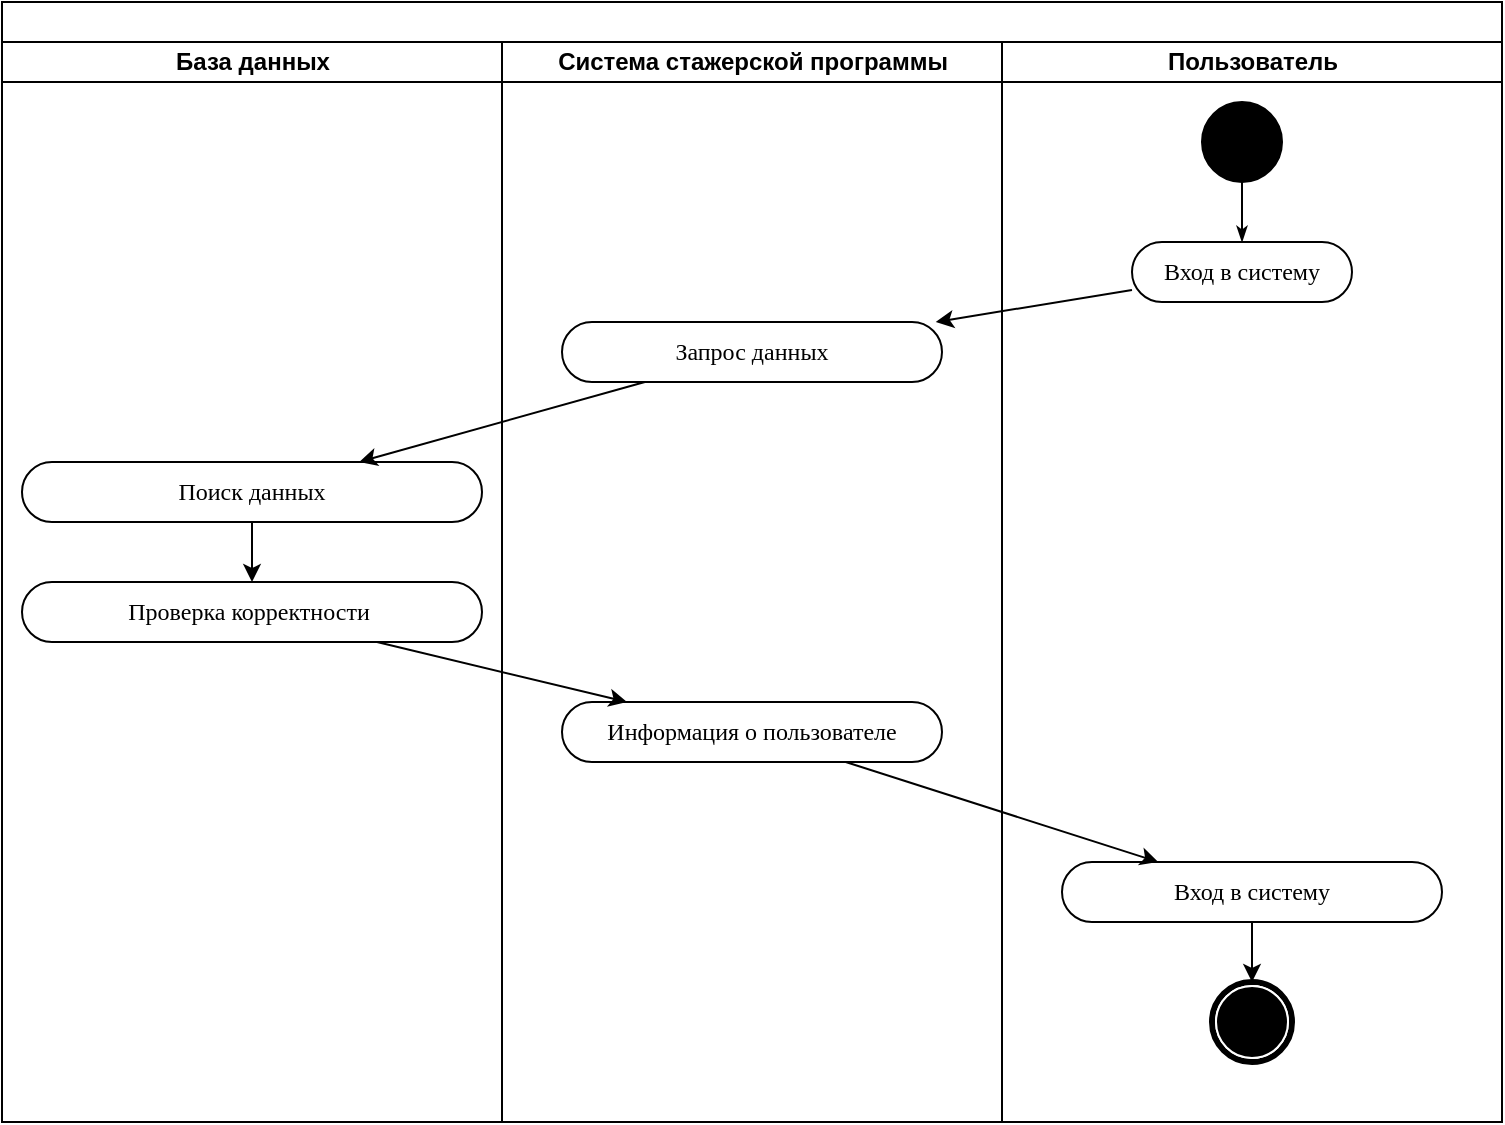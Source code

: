 <mxfile version="27.1.4">
  <diagram name="Page-1" id="0783ab3e-0a74-02c8-0abd-f7b4e66b4bec">
    <mxGraphModel dx="914" dy="820" grid="1" gridSize="10" guides="1" tooltips="1" connect="1" arrows="1" fold="1" page="1" pageScale="1" pageWidth="850" pageHeight="1100" background="none" math="0" shadow="0">
      <root>
        <mxCell id="0" />
        <mxCell id="1" parent="0" />
        <mxCell id="1c1d494c118603dd-1" value="" style="swimlane;html=1;childLayout=stackLayout;startSize=20;rounded=0;shadow=0;comic=0;labelBackgroundColor=none;strokeWidth=1;fontFamily=Verdana;fontSize=12;align=center;" parent="1" vertex="1">
          <mxGeometry x="30" width="750" height="560" as="geometry">
            <mxRectangle x="40" y="20" width="70" height="30" as="alternateBounds" />
          </mxGeometry>
        </mxCell>
        <mxCell id="1c1d494c118603dd-2" value="База данных" style="swimlane;html=1;startSize=20;" parent="1c1d494c118603dd-1" vertex="1">
          <mxGeometry y="20" width="250" height="540" as="geometry">
            <mxRectangle y="20" width="40" height="970" as="alternateBounds" />
          </mxGeometry>
        </mxCell>
        <mxCell id="Ls8IXhK7E01eCjvYxGQd-15" style="edgeStyle=orthogonalEdgeStyle;rounded=0;orthogonalLoop=1;jettySize=auto;html=1;" parent="1c1d494c118603dd-2" source="Ls8IXhK7E01eCjvYxGQd-12" target="Ls8IXhK7E01eCjvYxGQd-13" edge="1">
          <mxGeometry relative="1" as="geometry" />
        </mxCell>
        <mxCell id="Ls8IXhK7E01eCjvYxGQd-12" value="Поиск данных" style="rounded=1;whiteSpace=wrap;html=1;shadow=0;comic=0;labelBackgroundColor=none;strokeWidth=1;fontFamily=Verdana;fontSize=12;align=center;arcSize=50;" parent="1c1d494c118603dd-2" vertex="1">
          <mxGeometry x="10" y="210" width="230" height="30" as="geometry" />
        </mxCell>
        <mxCell id="Ls8IXhK7E01eCjvYxGQd-13" value="Проверка корректности&amp;nbsp;" style="rounded=1;whiteSpace=wrap;html=1;shadow=0;comic=0;labelBackgroundColor=none;strokeWidth=1;fontFamily=Verdana;fontSize=12;align=center;arcSize=50;" parent="1c1d494c118603dd-2" vertex="1">
          <mxGeometry x="10" y="270" width="230" height="30" as="geometry" />
        </mxCell>
        <mxCell id="1c1d494c118603dd-3" value="Система стажерской программы" style="swimlane;html=1;startSize=20;" parent="1c1d494c118603dd-1" vertex="1">
          <mxGeometry x="250" y="20" width="250" height="540" as="geometry" />
        </mxCell>
        <mxCell id="Ls8IXhK7E01eCjvYxGQd-10" value="Запрос данных" style="rounded=1;whiteSpace=wrap;html=1;shadow=0;comic=0;labelBackgroundColor=none;strokeWidth=1;fontFamily=Verdana;fontSize=12;align=center;arcSize=50;" parent="1c1d494c118603dd-3" vertex="1">
          <mxGeometry x="30" y="140" width="190" height="30" as="geometry" />
        </mxCell>
        <mxCell id="Ls8IXhK7E01eCjvYxGQd-20" value="Информация о пользователе" style="rounded=1;whiteSpace=wrap;html=1;shadow=0;comic=0;labelBackgroundColor=none;strokeWidth=1;fontFamily=Verdana;fontSize=12;align=center;arcSize=50;" parent="1c1d494c118603dd-3" vertex="1">
          <mxGeometry x="30" y="330" width="190" height="30" as="geometry" />
        </mxCell>
        <mxCell id="1c1d494c118603dd-4" value="Пользователь" style="swimlane;html=1;startSize=20;" parent="1c1d494c118603dd-1" vertex="1">
          <mxGeometry x="500" y="20" width="250" height="540" as="geometry" />
        </mxCell>
        <mxCell id="1c1d494c118603dd-27" style="edgeStyle=orthogonalEdgeStyle;rounded=0;html=1;labelBackgroundColor=none;startArrow=none;startFill=0;startSize=5;endArrow=classicThin;endFill=1;endSize=5;jettySize=auto;orthogonalLoop=1;strokeWidth=1;fontFamily=Verdana;fontSize=12" parent="1c1d494c118603dd-4" source="60571a20871a0731-4" target="60571a20871a0731-8" edge="1">
          <mxGeometry relative="1" as="geometry" />
        </mxCell>
        <mxCell id="60571a20871a0731-4" value="" style="ellipse;whiteSpace=wrap;html=1;rounded=0;shadow=0;comic=0;labelBackgroundColor=none;strokeWidth=1;fillColor=#000000;fontFamily=Verdana;fontSize=12;align=center;" parent="1c1d494c118603dd-4" vertex="1">
          <mxGeometry x="100" y="30" width="40" height="40" as="geometry" />
        </mxCell>
        <mxCell id="60571a20871a0731-8" value="Вход в систему" style="rounded=1;whiteSpace=wrap;html=1;shadow=0;comic=0;labelBackgroundColor=none;strokeWidth=1;fontFamily=Verdana;fontSize=12;align=center;arcSize=50;" parent="1c1d494c118603dd-4" vertex="1">
          <mxGeometry x="65" y="100" width="110" height="30" as="geometry" />
        </mxCell>
        <mxCell id="60571a20871a0731-5" value="" style="shape=mxgraph.bpmn.shape;html=1;verticalLabelPosition=bottom;labelBackgroundColor=#ffffff;verticalAlign=top;perimeter=ellipsePerimeter;outline=end;symbol=terminate;rounded=0;shadow=0;comic=0;strokeWidth=1;fontFamily=Verdana;fontSize=12;align=center;" parent="1c1d494c118603dd-4" vertex="1">
          <mxGeometry x="105" y="470" width="40" height="40" as="geometry" />
        </mxCell>
        <mxCell id="Ls8IXhK7E01eCjvYxGQd-22" value="Вход в систему" style="rounded=1;whiteSpace=wrap;html=1;shadow=0;comic=0;labelBackgroundColor=none;strokeWidth=1;fontFamily=Verdana;fontSize=12;align=center;arcSize=50;" parent="1c1d494c118603dd-4" vertex="1">
          <mxGeometry x="30" y="410" width="190" height="30" as="geometry" />
        </mxCell>
        <mxCell id="Ls8IXhK7E01eCjvYxGQd-24" style="edgeStyle=orthogonalEdgeStyle;rounded=0;orthogonalLoop=1;jettySize=auto;html=1;entryX=0.5;entryY=0;entryDx=0;entryDy=0;" parent="1c1d494c118603dd-4" source="Ls8IXhK7E01eCjvYxGQd-22" target="60571a20871a0731-5" edge="1">
          <mxGeometry relative="1" as="geometry">
            <mxPoint x="125" y="630" as="targetPoint" />
          </mxGeometry>
        </mxCell>
        <mxCell id="Ls8IXhK7E01eCjvYxGQd-14" style="rounded=0;orthogonalLoop=1;jettySize=auto;html=1;" parent="1c1d494c118603dd-1" source="Ls8IXhK7E01eCjvYxGQd-10" target="Ls8IXhK7E01eCjvYxGQd-12" edge="1">
          <mxGeometry relative="1" as="geometry" />
        </mxCell>
        <mxCell id="Ls8IXhK7E01eCjvYxGQd-23" style="rounded=0;orthogonalLoop=1;jettySize=auto;html=1;" parent="1c1d494c118603dd-1" source="Ls8IXhK7E01eCjvYxGQd-20" target="Ls8IXhK7E01eCjvYxGQd-22" edge="1">
          <mxGeometry relative="1" as="geometry" />
        </mxCell>
        <mxCell id="Ls8IXhK7E01eCjvYxGQd-5" style="rounded=0;orthogonalLoop=1;jettySize=auto;html=1;" parent="1c1d494c118603dd-1" source="60571a20871a0731-8" target="Ls8IXhK7E01eCjvYxGQd-10" edge="1">
          <mxGeometry relative="1" as="geometry">
            <mxPoint x="620" y="180" as="targetPoint" />
          </mxGeometry>
        </mxCell>
        <mxCell id="Ls8IXhK7E01eCjvYxGQd-21" style="rounded=0;orthogonalLoop=1;jettySize=auto;html=1;" parent="1c1d494c118603dd-1" source="Ls8IXhK7E01eCjvYxGQd-13" target="Ls8IXhK7E01eCjvYxGQd-20" edge="1">
          <mxGeometry relative="1" as="geometry">
            <mxPoint x="373.5" y="480" as="sourcePoint" />
          </mxGeometry>
        </mxCell>
      </root>
    </mxGraphModel>
  </diagram>
</mxfile>
